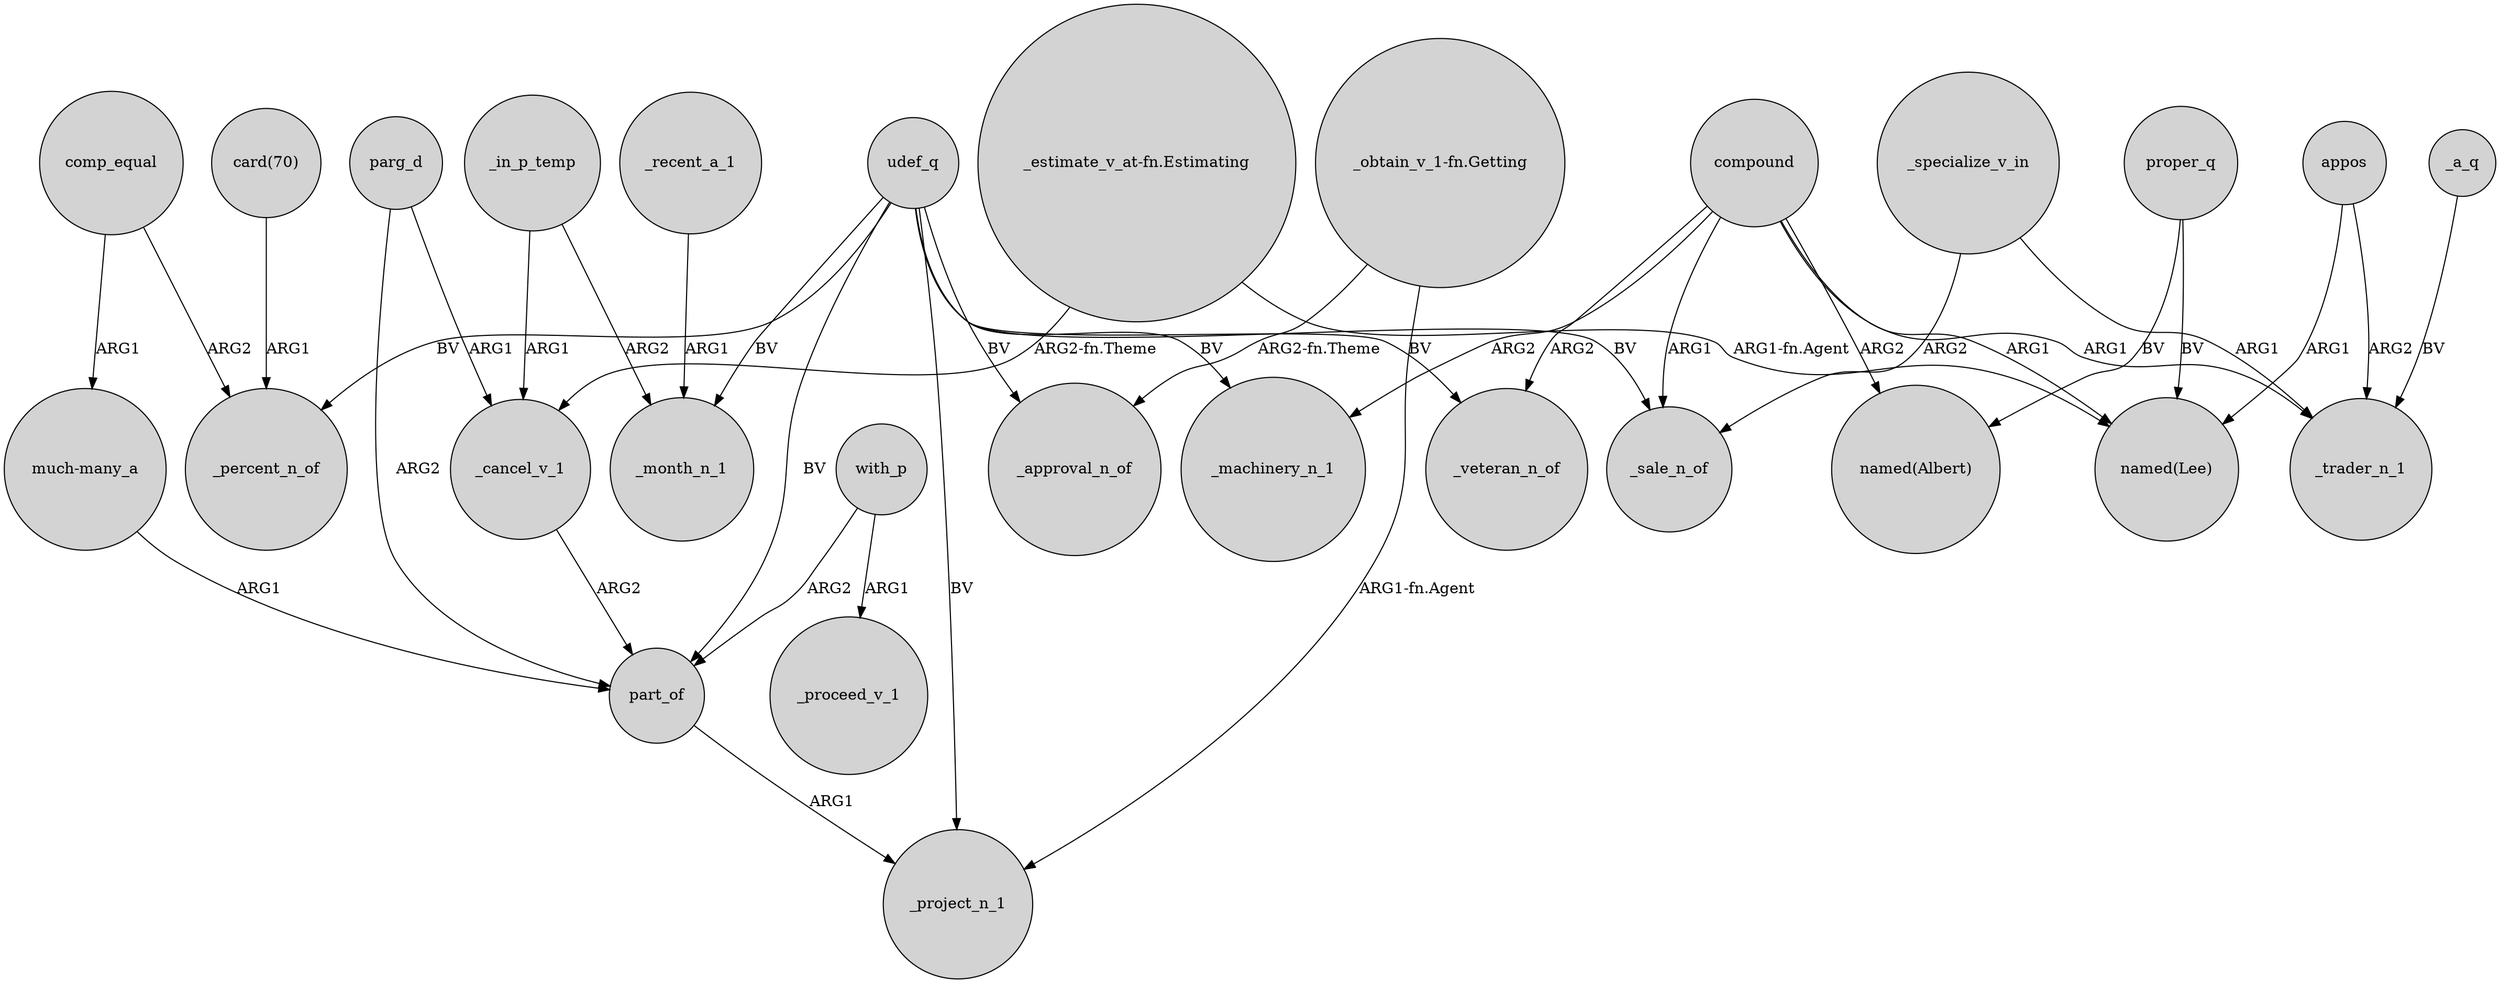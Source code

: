 digraph {
	node [shape=circle style=filled]
	part_of -> _project_n_1 [label=ARG1]
	udef_q -> _machinery_n_1 [label=BV]
	udef_q -> part_of [label=BV]
	with_p -> part_of [label=ARG2]
	compound -> "named(Albert)" [label=ARG2]
	appos -> _trader_n_1 [label=ARG2]
	proper_q -> "named(Lee)" [label=BV]
	appos -> "named(Lee)" [label=ARG1]
	_recent_a_1 -> _month_n_1 [label=ARG1]
	udef_q -> _project_n_1 [label=BV]
	"much-many_a" -> part_of [label=ARG1]
	with_p -> _proceed_v_1 [label=ARG1]
	_in_p_temp -> _month_n_1 [label=ARG2]
	_cancel_v_1 -> part_of [label=ARG2]
	comp_equal -> "much-many_a" [label=ARG1]
	udef_q -> _month_n_1 [label=BV]
	comp_equal -> _percent_n_of [label=ARG2]
	compound -> _trader_n_1 [label=ARG1]
	_specialize_v_in -> _sale_n_of [label=ARG2]
	"card(70)" -> _percent_n_of [label=ARG1]
	"_obtain_v_1-fn.Getting" -> _approval_n_of [label="ARG2-fn.Theme"]
	_a_q -> _trader_n_1 [label=BV]
	udef_q -> _veteran_n_of [label=BV]
	proper_q -> "named(Albert)" [label=BV]
	udef_q -> _sale_n_of [label=BV]
	"_obtain_v_1-fn.Getting" -> _project_n_1 [label="ARG1-fn.Agent"]
	_in_p_temp -> _cancel_v_1 [label=ARG1]
	parg_d -> part_of [label=ARG2]
	udef_q -> _percent_n_of [label=BV]
	compound -> _machinery_n_1 [label=ARG2]
	"_estimate_v_at-fn.Estimating" -> _cancel_v_1 [label="ARG2-fn.Theme"]
	udef_q -> _approval_n_of [label=BV]
	_specialize_v_in -> _trader_n_1 [label=ARG1]
	compound -> _sale_n_of [label=ARG1]
	parg_d -> _cancel_v_1 [label=ARG1]
	compound -> "named(Lee)" [label=ARG1]
	compound -> _veteran_n_of [label=ARG2]
	"_estimate_v_at-fn.Estimating" -> "named(Lee)" [label="ARG1-fn.Agent"]
}
